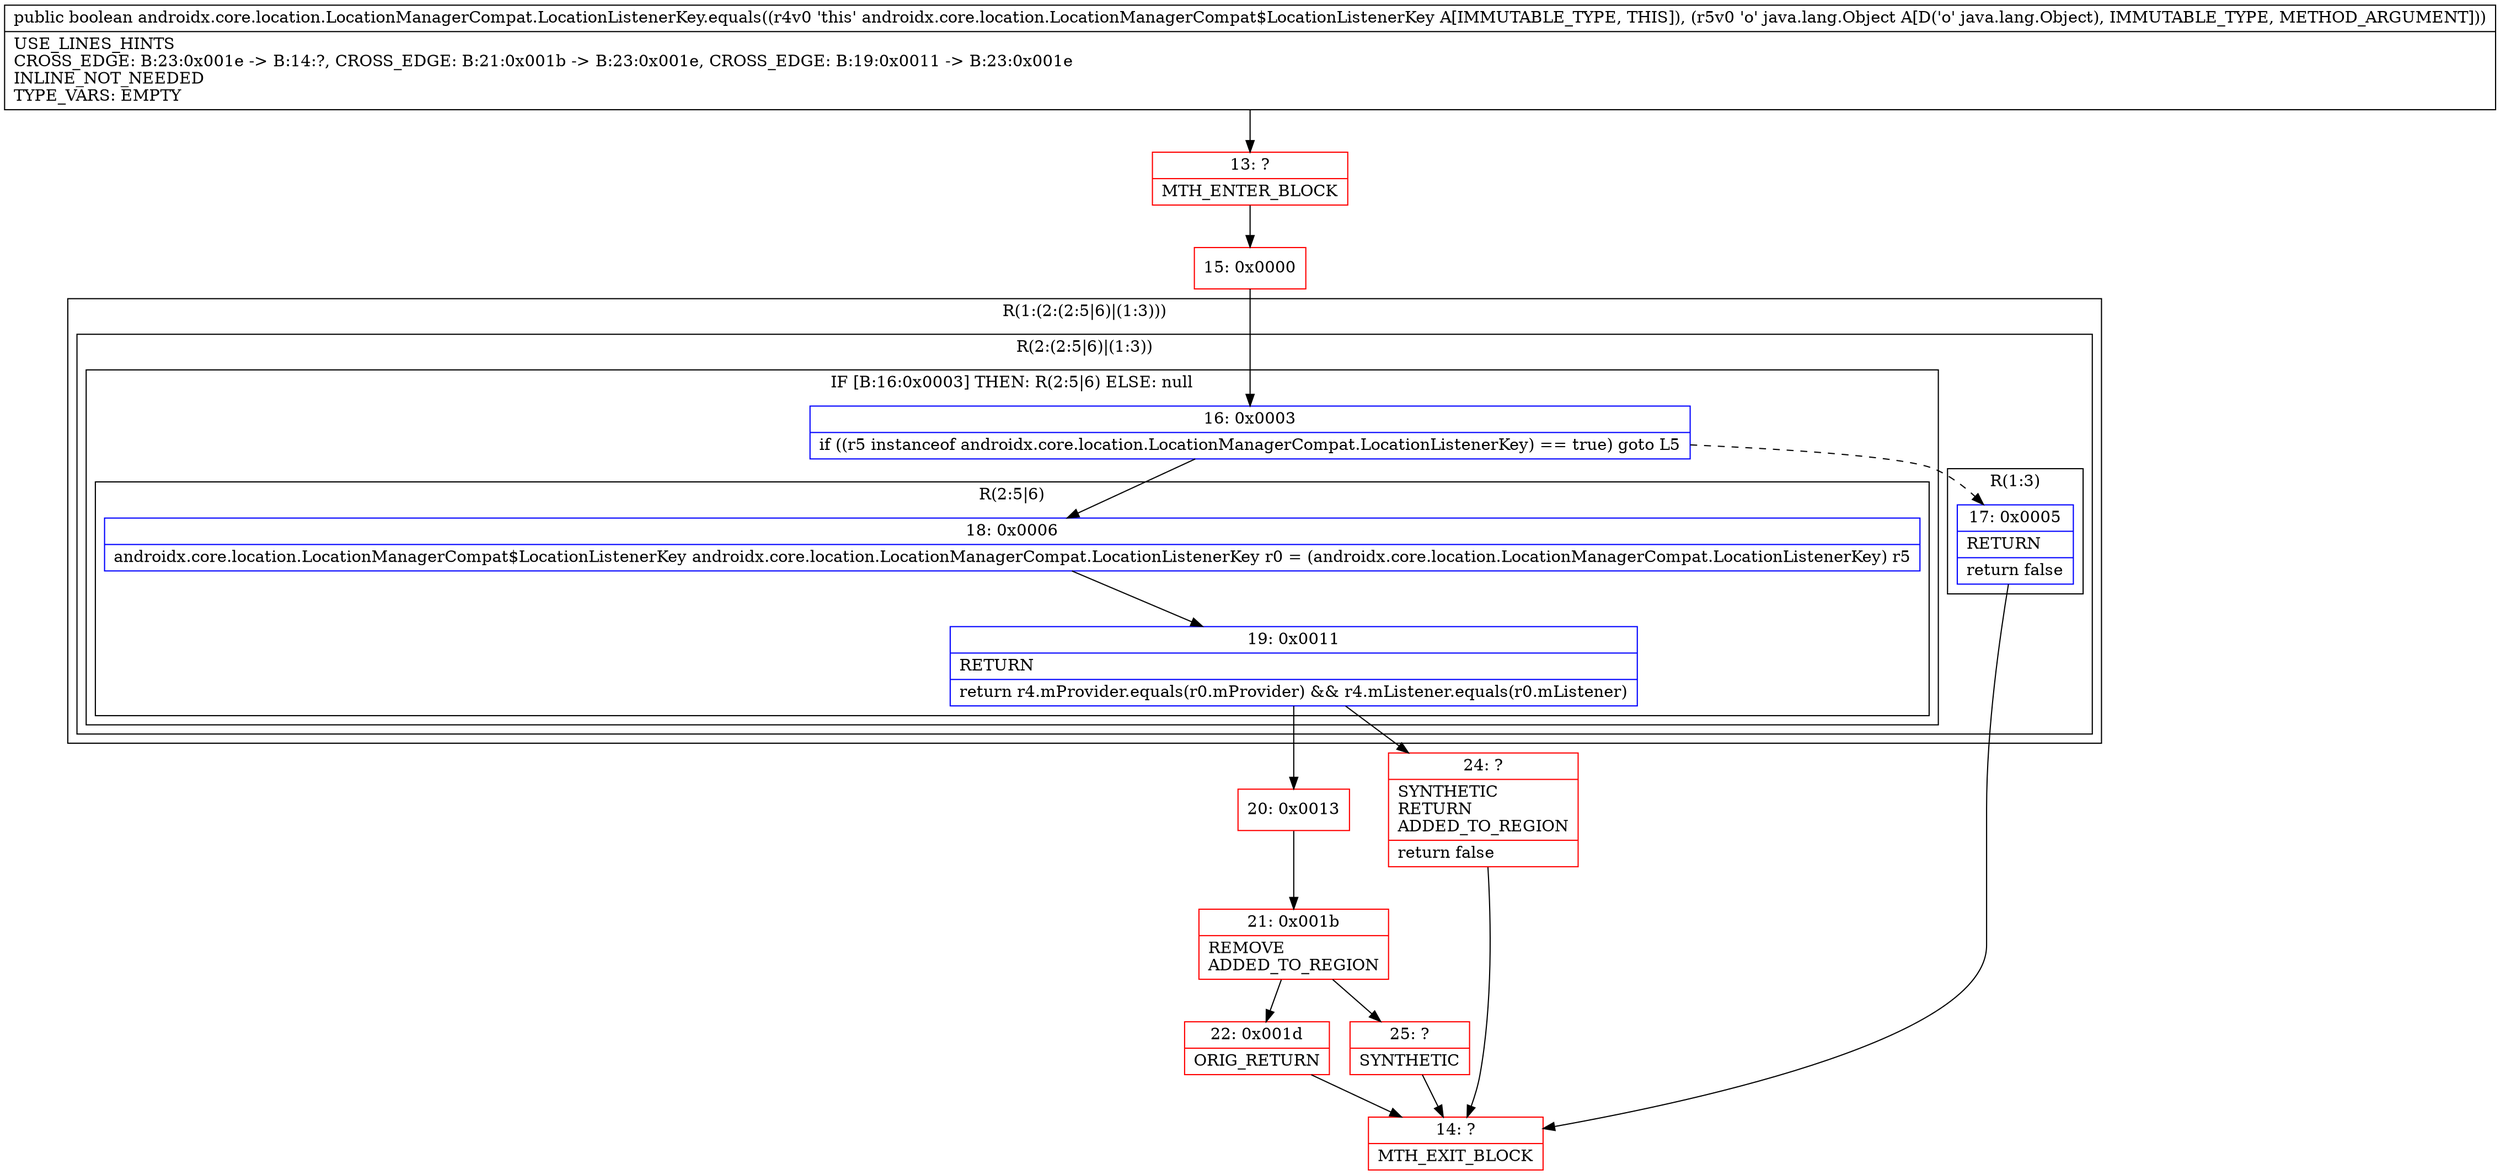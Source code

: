 digraph "CFG forandroidx.core.location.LocationManagerCompat.LocationListenerKey.equals(Ljava\/lang\/Object;)Z" {
subgraph cluster_Region_1739599390 {
label = "R(1:(2:(2:5|6)|(1:3)))";
node [shape=record,color=blue];
subgraph cluster_Region_1260685965 {
label = "R(2:(2:5|6)|(1:3))";
node [shape=record,color=blue];
subgraph cluster_IfRegion_1723808373 {
label = "IF [B:16:0x0003] THEN: R(2:5|6) ELSE: null";
node [shape=record,color=blue];
Node_16 [shape=record,label="{16\:\ 0x0003|if ((r5 instanceof androidx.core.location.LocationManagerCompat.LocationListenerKey) == true) goto L5\l}"];
subgraph cluster_Region_1734213114 {
label = "R(2:5|6)";
node [shape=record,color=blue];
Node_18 [shape=record,label="{18\:\ 0x0006|androidx.core.location.LocationManagerCompat$LocationListenerKey androidx.core.location.LocationManagerCompat.LocationListenerKey r0 = (androidx.core.location.LocationManagerCompat.LocationListenerKey) r5\l}"];
Node_19 [shape=record,label="{19\:\ 0x0011|RETURN\l|return r4.mProvider.equals(r0.mProvider) && r4.mListener.equals(r0.mListener)\l}"];
}
}
subgraph cluster_Region_340177199 {
label = "R(1:3)";
node [shape=record,color=blue];
Node_17 [shape=record,label="{17\:\ 0x0005|RETURN\l|return false\l}"];
}
}
}
Node_13 [shape=record,color=red,label="{13\:\ ?|MTH_ENTER_BLOCK\l}"];
Node_15 [shape=record,color=red,label="{15\:\ 0x0000}"];
Node_14 [shape=record,color=red,label="{14\:\ ?|MTH_EXIT_BLOCK\l}"];
Node_20 [shape=record,color=red,label="{20\:\ 0x0013}"];
Node_21 [shape=record,color=red,label="{21\:\ 0x001b|REMOVE\lADDED_TO_REGION\l}"];
Node_22 [shape=record,color=red,label="{22\:\ 0x001d|ORIG_RETURN\l}"];
Node_25 [shape=record,color=red,label="{25\:\ ?|SYNTHETIC\l}"];
Node_24 [shape=record,color=red,label="{24\:\ ?|SYNTHETIC\lRETURN\lADDED_TO_REGION\l|return false\l}"];
MethodNode[shape=record,label="{public boolean androidx.core.location.LocationManagerCompat.LocationListenerKey.equals((r4v0 'this' androidx.core.location.LocationManagerCompat$LocationListenerKey A[IMMUTABLE_TYPE, THIS]), (r5v0 'o' java.lang.Object A[D('o' java.lang.Object), IMMUTABLE_TYPE, METHOD_ARGUMENT]))  | USE_LINES_HINTS\lCROSS_EDGE: B:23:0x001e \-\> B:14:?, CROSS_EDGE: B:21:0x001b \-\> B:23:0x001e, CROSS_EDGE: B:19:0x0011 \-\> B:23:0x001e\lINLINE_NOT_NEEDED\lTYPE_VARS: EMPTY\l}"];
MethodNode -> Node_13;Node_16 -> Node_17[style=dashed];
Node_16 -> Node_18;
Node_18 -> Node_19;
Node_19 -> Node_20;
Node_19 -> Node_24;
Node_17 -> Node_14;
Node_13 -> Node_15;
Node_15 -> Node_16;
Node_20 -> Node_21;
Node_21 -> Node_22;
Node_21 -> Node_25;
Node_22 -> Node_14;
Node_25 -> Node_14;
Node_24 -> Node_14;
}

